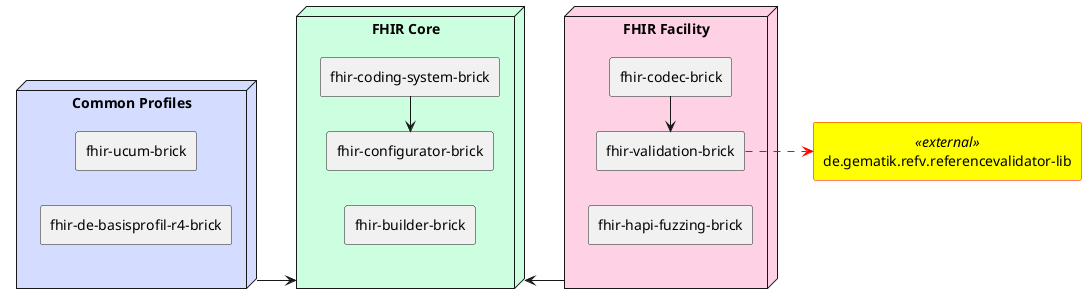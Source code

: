 @startuml
skinparam componentStyle rectangle
left to right direction

skinparam component {
    BackgroundColor<<external>> Yellow
    BorderColor<<external>> Red
}

node "Common Profiles" #D4DCFF {
    [fhir-ucum-brick]
    [fhir-de-basisprofil-r4-brick]
}

node "FHIR Facility" #FFD1E5 {
    [fhir-validation-brick]
    [fhir-codec-brick]
    [fhir-hapi-fuzzing-brick]
}

node "FHIR Core" #CCFFE0 {
    [fhir-configurator-brick]
    [fhir-coding-system-brick]
    [fhir-builder-brick]
}

[de.gematik.refv.referencevalidator-lib] <<external>>

[FHIR Facility] -up-> [FHIR Core]
[Common Profiles] -down-> [FHIR Core]

[fhir-codec-brick] -left-> [fhir-validation-brick]
[fhir-coding-system-brick] -left-> [fhir-configurator-brick]
[fhir-validation-brick] -[#red,dashed]-> [de.gematik.refv.referencevalidator-lib]

@enduml